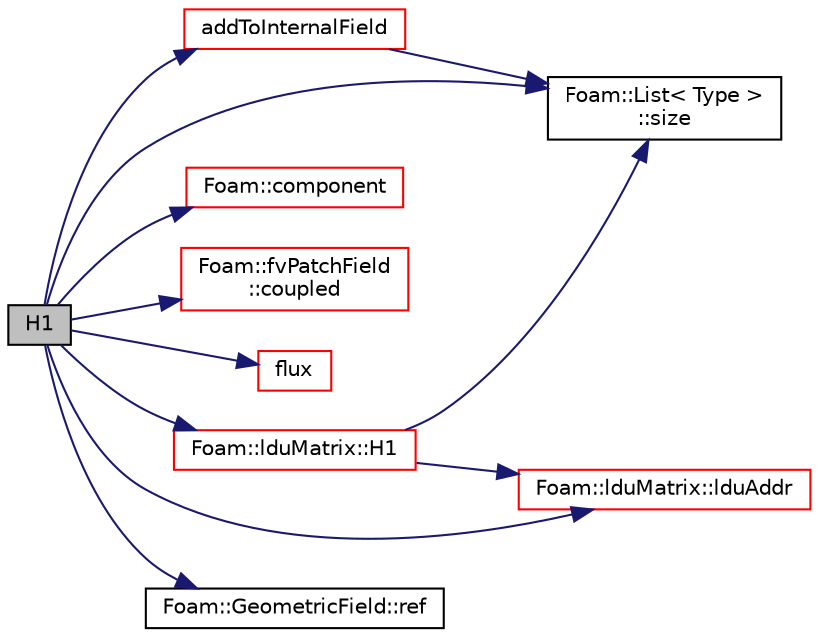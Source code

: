 digraph "H1"
{
  bgcolor="transparent";
  edge [fontname="Helvetica",fontsize="10",labelfontname="Helvetica",labelfontsize="10"];
  node [fontname="Helvetica",fontsize="10",shape=record];
  rankdir="LR";
  Node1 [label="H1",height=0.2,width=0.4,color="black", fillcolor="grey75", style="filled", fontcolor="black"];
  Node1 -> Node2 [color="midnightblue",fontsize="10",style="solid",fontname="Helvetica"];
  Node2 [label="addToInternalField",height=0.2,width=0.4,color="red",URL="$a00891.html#ac35316d1531d2a549af42f4c685e74ca",tooltip="Add patch contribution to internal field. "];
  Node2 -> Node3 [color="midnightblue",fontsize="10",style="solid",fontname="Helvetica"];
  Node3 [label="Foam::List\< Type \>\l::size",height=0.2,width=0.4,color="black",URL="$a01397.html#a8a5f6fa29bd4b500caf186f60245b384",tooltip="Override size to be inconsistent with allocated storage. "];
  Node1 -> Node4 [color="midnightblue",fontsize="10",style="solid",fontname="Helvetica"];
  Node4 [label="Foam::component",height=0.2,width=0.4,color="red",URL="$a10909.html#a38788135ad21a6daaf3af2a761b33508"];
  Node1 -> Node5 [color="midnightblue",fontsize="10",style="solid",fontname="Helvetica"];
  Node5 [label="Foam::fvPatchField\l::coupled",height=0.2,width=0.4,color="red",URL="$a00903.html#acffd678e538fc569f301aacdb4f019b7",tooltip="Return true if this patch field is coupled. "];
  Node1 -> Node6 [color="midnightblue",fontsize="10",style="solid",fontname="Helvetica"];
  Node6 [label="flux",height=0.2,width=0.4,color="red",URL="$a00891.html#a5e4227643f4fd605147b872caf525f1f",tooltip="Return the face-flux field from the matrix. "];
  Node1 -> Node7 [color="midnightblue",fontsize="10",style="solid",fontname="Helvetica"];
  Node7 [label="Foam::lduMatrix::H1",height=0.2,width=0.4,color="red",URL="$a01311.html#a699ea4dd1f400188713b5b01c9214ada"];
  Node7 -> Node8 [color="midnightblue",fontsize="10",style="solid",fontname="Helvetica"];
  Node8 [label="Foam::lduMatrix::lduAddr",height=0.2,width=0.4,color="red",URL="$a01311.html#a4d0ef83ad6199d0b94d565de54a9eae5",tooltip="Return the LDU addressing. "];
  Node7 -> Node3 [color="midnightblue",fontsize="10",style="solid",fontname="Helvetica"];
  Node1 -> Node8 [color="midnightblue",fontsize="10",style="solid",fontname="Helvetica"];
  Node1 -> Node9 [color="midnightblue",fontsize="10",style="solid",fontname="Helvetica"];
  Node9 [label="Foam::GeometricField::ref",height=0.2,width=0.4,color="black",URL="$a00937.html#a08b047935717956ddaa7d514f9b65d4e",tooltip="Return a reference to the dimensioned internal field. "];
  Node1 -> Node3 [color="midnightblue",fontsize="10",style="solid",fontname="Helvetica"];
}
